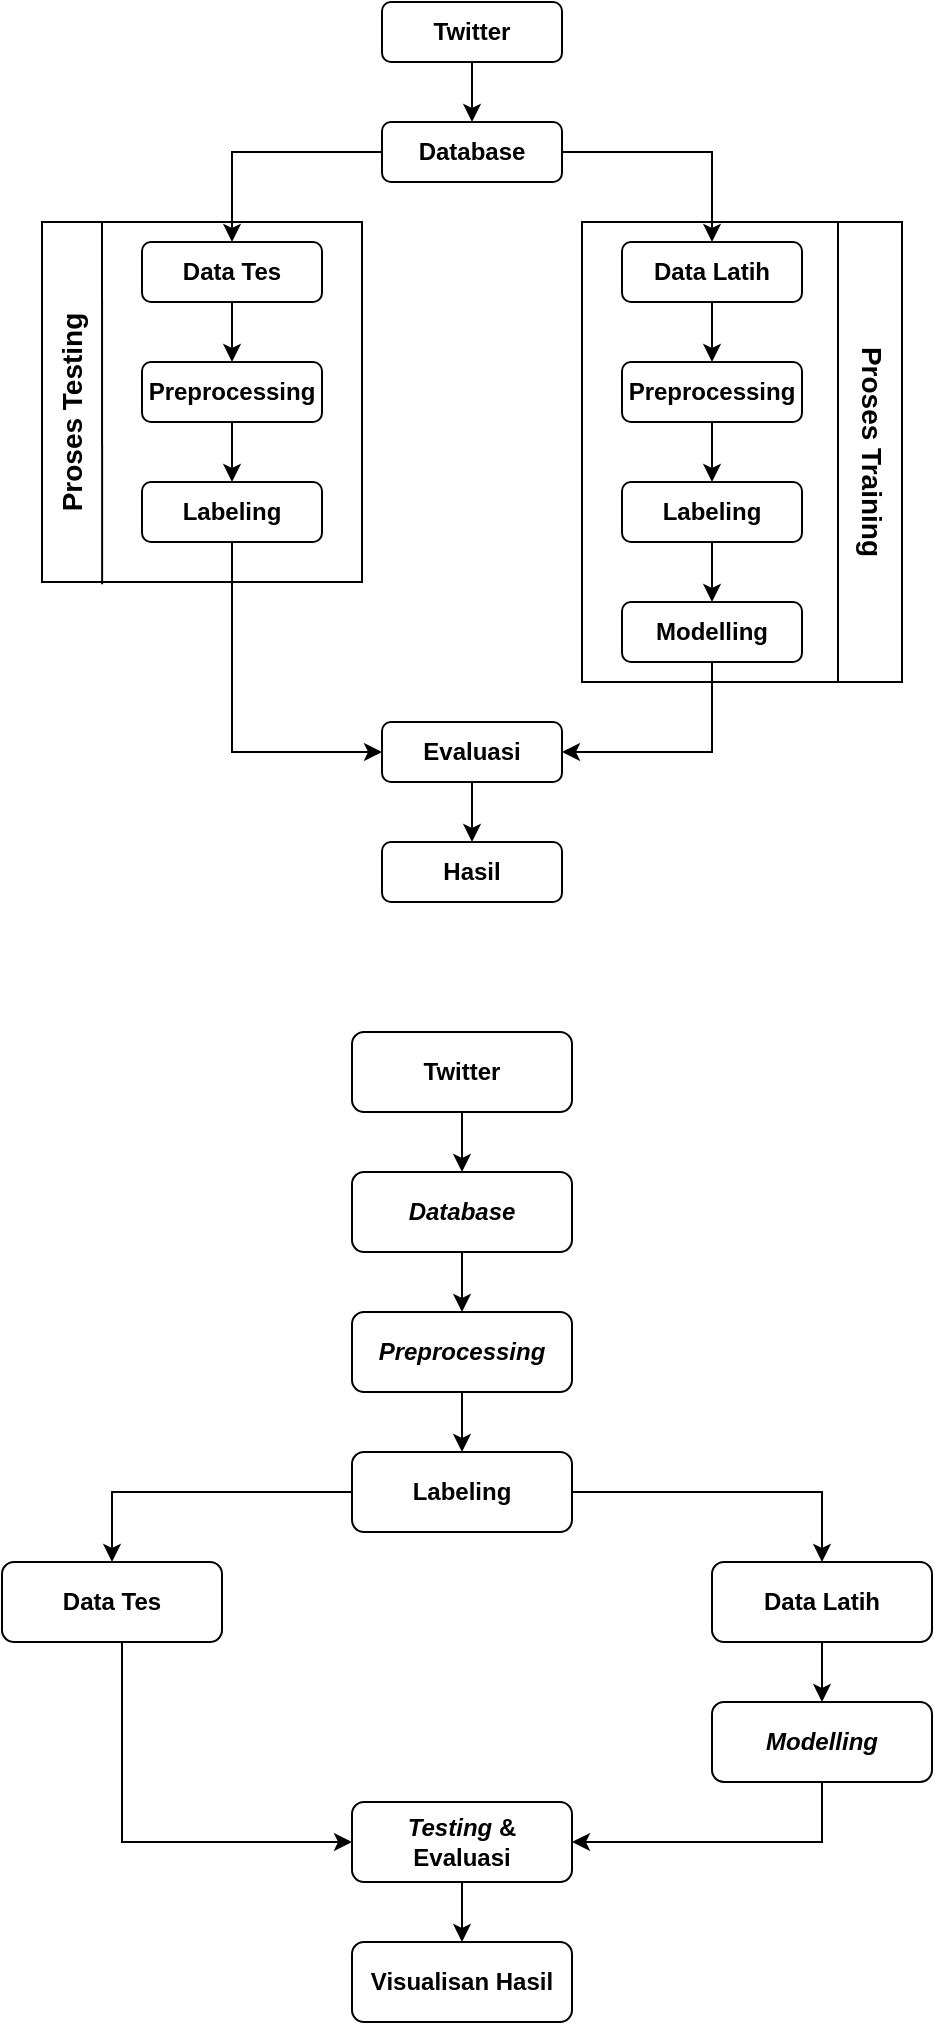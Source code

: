 <mxfile version="14.0.5" type="device"><diagram id="6GnlX5TekwDVI7VITyiy" name="Page-1"><mxGraphModel dx="1736" dy="850" grid="1" gridSize="10" guides="1" tooltips="1" connect="1" arrows="1" fold="1" page="1" pageScale="1" pageWidth="827" pageHeight="1169" math="0" shadow="0"><root><mxCell id="0"/><mxCell id="1" parent="0"/><mxCell id="UteZigBJDxR4-Bddbp3D-27" value="" style="rounded=0;whiteSpace=wrap;html=1;" parent="1" vertex="1"><mxGeometry x="170" y="180" width="160" height="180" as="geometry"/></mxCell><mxCell id="UteZigBJDxR4-Bddbp3D-22" value="" style="rounded=0;whiteSpace=wrap;html=1;" parent="1" vertex="1"><mxGeometry x="440" y="180" width="160" height="230" as="geometry"/></mxCell><mxCell id="UteZigBJDxR4-Bddbp3D-11" style="edgeStyle=orthogonalEdgeStyle;rounded=0;orthogonalLoop=1;jettySize=auto;html=1;exitX=0.5;exitY=1;exitDx=0;exitDy=0;entryX=0.5;entryY=0;entryDx=0;entryDy=0;" parent="1" source="By4-XgBpzhFXuAHOyDVa-1" target="UteZigBJDxR4-Bddbp3D-1" edge="1"><mxGeometry relative="1" as="geometry"/></mxCell><mxCell id="By4-XgBpzhFXuAHOyDVa-1" value="Twitter" style="rounded=1;whiteSpace=wrap;html=1;fontStyle=1" parent="1" vertex="1"><mxGeometry x="340" y="70" width="90" height="30" as="geometry"/></mxCell><mxCell id="UteZigBJDxR4-Bddbp3D-13" style="edgeStyle=orthogonalEdgeStyle;rounded=0;orthogonalLoop=1;jettySize=auto;html=1;exitX=0;exitY=0.5;exitDx=0;exitDy=0;entryX=0.5;entryY=0;entryDx=0;entryDy=0;" parent="1" source="UteZigBJDxR4-Bddbp3D-1" target="UteZigBJDxR4-Bddbp3D-3" edge="1"><mxGeometry relative="1" as="geometry"/></mxCell><mxCell id="UteZigBJDxR4-Bddbp3D-24" style="edgeStyle=orthogonalEdgeStyle;rounded=0;orthogonalLoop=1;jettySize=auto;html=1;entryX=0.5;entryY=0;entryDx=0;entryDy=0;" parent="1" source="UteZigBJDxR4-Bddbp3D-1" target="UteZigBJDxR4-Bddbp3D-2" edge="1"><mxGeometry relative="1" as="geometry"/></mxCell><mxCell id="UteZigBJDxR4-Bddbp3D-1" value="Database" style="rounded=1;whiteSpace=wrap;html=1;fontStyle=1" parent="1" vertex="1"><mxGeometry x="340" y="130" width="90" height="30" as="geometry"/></mxCell><mxCell id="UteZigBJDxR4-Bddbp3D-16" style="edgeStyle=orthogonalEdgeStyle;rounded=0;orthogonalLoop=1;jettySize=auto;html=1;entryX=0.5;entryY=0;entryDx=0;entryDy=0;" parent="1" source="UteZigBJDxR4-Bddbp3D-2" target="UteZigBJDxR4-Bddbp3D-4" edge="1"><mxGeometry relative="1" as="geometry"/></mxCell><mxCell id="UteZigBJDxR4-Bddbp3D-2" value="Data Latih" style="rounded=1;whiteSpace=wrap;html=1;fontStyle=1" parent="1" vertex="1"><mxGeometry x="460" y="190" width="90" height="30" as="geometry"/></mxCell><mxCell id="UteZigBJDxR4-Bddbp3D-14" style="edgeStyle=orthogonalEdgeStyle;rounded=0;orthogonalLoop=1;jettySize=auto;html=1;entryX=0.5;entryY=0;entryDx=0;entryDy=0;" parent="1" source="UteZigBJDxR4-Bddbp3D-3" target="UteZigBJDxR4-Bddbp3D-7" edge="1"><mxGeometry relative="1" as="geometry"/></mxCell><mxCell id="UteZigBJDxR4-Bddbp3D-3" value="Data Tes" style="rounded=1;whiteSpace=wrap;html=1;fontStyle=1" parent="1" vertex="1"><mxGeometry x="220" y="190" width="90" height="30" as="geometry"/></mxCell><mxCell id="UteZigBJDxR4-Bddbp3D-17" style="edgeStyle=orthogonalEdgeStyle;rounded=0;orthogonalLoop=1;jettySize=auto;html=1;entryX=0.5;entryY=0;entryDx=0;entryDy=0;" parent="1" source="UteZigBJDxR4-Bddbp3D-4" target="UteZigBJDxR4-Bddbp3D-5" edge="1"><mxGeometry relative="1" as="geometry"/></mxCell><mxCell id="UteZigBJDxR4-Bddbp3D-4" value="Preprocessing" style="rounded=1;whiteSpace=wrap;html=1;fontStyle=1" parent="1" vertex="1"><mxGeometry x="460" y="250" width="90" height="30" as="geometry"/></mxCell><mxCell id="UteZigBJDxR4-Bddbp3D-18" style="edgeStyle=orthogonalEdgeStyle;rounded=0;orthogonalLoop=1;jettySize=auto;html=1;entryX=0.5;entryY=0;entryDx=0;entryDy=0;" parent="1" source="UteZigBJDxR4-Bddbp3D-5" target="UteZigBJDxR4-Bddbp3D-6" edge="1"><mxGeometry relative="1" as="geometry"/></mxCell><mxCell id="UteZigBJDxR4-Bddbp3D-5" value="Labeling" style="rounded=1;whiteSpace=wrap;html=1;fontStyle=1" parent="1" vertex="1"><mxGeometry x="460" y="310" width="90" height="30" as="geometry"/></mxCell><mxCell id="UteZigBJDxR4-Bddbp3D-20" style="edgeStyle=orthogonalEdgeStyle;rounded=0;orthogonalLoop=1;jettySize=auto;html=1;entryX=1;entryY=0.5;entryDx=0;entryDy=0;" parent="1" source="UteZigBJDxR4-Bddbp3D-6" target="UteZigBJDxR4-Bddbp3D-9" edge="1"><mxGeometry relative="1" as="geometry"><Array as="points"><mxPoint x="505" y="445"/></Array></mxGeometry></mxCell><mxCell id="UteZigBJDxR4-Bddbp3D-6" value="Modelling" style="rounded=1;whiteSpace=wrap;html=1;fontStyle=1" parent="1" vertex="1"><mxGeometry x="460" y="370" width="90" height="30" as="geometry"/></mxCell><mxCell id="UteZigBJDxR4-Bddbp3D-15" style="edgeStyle=orthogonalEdgeStyle;rounded=0;orthogonalLoop=1;jettySize=auto;html=1;entryX=0.5;entryY=0;entryDx=0;entryDy=0;" parent="1" source="UteZigBJDxR4-Bddbp3D-7" target="UteZigBJDxR4-Bddbp3D-8" edge="1"><mxGeometry relative="1" as="geometry"/></mxCell><mxCell id="UteZigBJDxR4-Bddbp3D-7" value="Preprocessing" style="rounded=1;whiteSpace=wrap;html=1;fontStyle=1" parent="1" vertex="1"><mxGeometry x="220" y="250" width="90" height="30" as="geometry"/></mxCell><mxCell id="UteZigBJDxR4-Bddbp3D-19" style="edgeStyle=orthogonalEdgeStyle;rounded=0;orthogonalLoop=1;jettySize=auto;html=1;entryX=0;entryY=0.5;entryDx=0;entryDy=0;" parent="1" source="UteZigBJDxR4-Bddbp3D-8" target="UteZigBJDxR4-Bddbp3D-9" edge="1"><mxGeometry relative="1" as="geometry"><Array as="points"><mxPoint x="265" y="445"/></Array></mxGeometry></mxCell><mxCell id="UteZigBJDxR4-Bddbp3D-8" value="Labeling" style="rounded=1;whiteSpace=wrap;html=1;fontStyle=1" parent="1" vertex="1"><mxGeometry x="220" y="310" width="90" height="30" as="geometry"/></mxCell><mxCell id="UteZigBJDxR4-Bddbp3D-21" style="edgeStyle=orthogonalEdgeStyle;rounded=0;orthogonalLoop=1;jettySize=auto;html=1;entryX=0.5;entryY=0;entryDx=0;entryDy=0;" parent="1" source="UteZigBJDxR4-Bddbp3D-9" target="UteZigBJDxR4-Bddbp3D-10" edge="1"><mxGeometry relative="1" as="geometry"/></mxCell><mxCell id="UteZigBJDxR4-Bddbp3D-9" value="Evaluasi" style="rounded=1;whiteSpace=wrap;html=1;fontStyle=1" parent="1" vertex="1"><mxGeometry x="340" y="430" width="90" height="30" as="geometry"/></mxCell><mxCell id="UteZigBJDxR4-Bddbp3D-10" value="Hasil" style="rounded=1;whiteSpace=wrap;html=1;fontStyle=1" parent="1" vertex="1"><mxGeometry x="340" y="490" width="90" height="30" as="geometry"/></mxCell><mxCell id="UteZigBJDxR4-Bddbp3D-25" value="Proses Training" style="text;html=1;strokeColor=none;fillColor=none;align=center;verticalAlign=middle;whiteSpace=wrap;rounded=0;rotation=90;fontSize=14;fontStyle=1" parent="1" vertex="1"><mxGeometry x="520" y="285" width="130" height="20" as="geometry"/></mxCell><mxCell id="UteZigBJDxR4-Bddbp3D-26" value="" style="endArrow=none;html=1;fontSize=14;exitX=0.75;exitY=1;exitDx=0;exitDy=0;entryX=0.75;entryY=0;entryDx=0;entryDy=0;" parent="1" edge="1"><mxGeometry width="50" height="50" relative="1" as="geometry"><mxPoint x="568" y="410" as="sourcePoint"/><mxPoint x="568" y="180" as="targetPoint"/></mxGeometry></mxCell><mxCell id="UteZigBJDxR4-Bddbp3D-28" value="Proses Testing" style="text;html=1;strokeColor=none;fillColor=none;align=center;verticalAlign=middle;whiteSpace=wrap;rounded=0;rotation=-90;fontSize=14;fontStyle=1" parent="1" vertex="1"><mxGeometry x="120" y="265" width="130" height="20" as="geometry"/></mxCell><mxCell id="UteZigBJDxR4-Bddbp3D-29" value="" style="endArrow=none;html=1;fontSize=14;exitX=0.188;exitY=1.006;exitDx=0;exitDy=0;entryX=0.75;entryY=0;entryDx=0;entryDy=0;exitPerimeter=0;" parent="1" source="UteZigBJDxR4-Bddbp3D-27" edge="1"><mxGeometry width="50" height="50" relative="1" as="geometry"><mxPoint x="200" y="410" as="sourcePoint"/><mxPoint x="200" y="180" as="targetPoint"/></mxGeometry></mxCell><mxCell id="fJxHxuuzYCY3Mc_I9zzc-1" style="edgeStyle=orthogonalEdgeStyle;rounded=0;orthogonalLoop=1;jettySize=auto;html=1;exitX=0.5;exitY=1;exitDx=0;exitDy=0;entryX=0.5;entryY=0;entryDx=0;entryDy=0;" parent="1" source="fJxHxuuzYCY3Mc_I9zzc-2" target="fJxHxuuzYCY3Mc_I9zzc-3" edge="1"><mxGeometry relative="1" as="geometry"/></mxCell><mxCell id="fJxHxuuzYCY3Mc_I9zzc-2" value="Twitter" style="rounded=1;whiteSpace=wrap;html=1;fontStyle=1" parent="1" vertex="1"><mxGeometry x="325" y="585" width="110" height="40" as="geometry"/></mxCell><mxCell id="fJxHxuuzYCY3Mc_I9zzc-9" style="edgeStyle=orthogonalEdgeStyle;rounded=0;orthogonalLoop=1;jettySize=auto;html=1;entryX=0.5;entryY=0;entryDx=0;entryDy=0;" parent="1" source="fJxHxuuzYCY3Mc_I9zzc-3" target="fJxHxuuzYCY3Mc_I9zzc-8" edge="1"><mxGeometry relative="1" as="geometry"/></mxCell><mxCell id="fJxHxuuzYCY3Mc_I9zzc-3" value="&lt;i&gt;Database&lt;/i&gt;" style="rounded=1;whiteSpace=wrap;html=1;fontStyle=1" parent="1" vertex="1"><mxGeometry x="325" y="655" width="110" height="40" as="geometry"/></mxCell><mxCell id="fJxHxuuzYCY3Mc_I9zzc-4" style="edgeStyle=orthogonalEdgeStyle;rounded=0;orthogonalLoop=1;jettySize=auto;html=1;entryX=0.5;entryY=0;entryDx=0;entryDy=0;" parent="1" source="fJxHxuuzYCY3Mc_I9zzc-5" target="fJxHxuuzYCY3Mc_I9zzc-6" edge="1"><mxGeometry relative="1" as="geometry"/></mxCell><mxCell id="fJxHxuuzYCY3Mc_I9zzc-5" value="&lt;i&gt;Testing&lt;/i&gt; &amp;amp;&lt;br&gt;Evaluasi" style="rounded=1;whiteSpace=wrap;html=1;fontStyle=1" parent="1" vertex="1"><mxGeometry x="325" y="970" width="110" height="40" as="geometry"/></mxCell><mxCell id="fJxHxuuzYCY3Mc_I9zzc-6" value="Visualisan Hasil" style="rounded=1;whiteSpace=wrap;html=1;fontStyle=1" parent="1" vertex="1"><mxGeometry x="325" y="1040" width="110" height="40" as="geometry"/></mxCell><mxCell id="fJxHxuuzYCY3Mc_I9zzc-11" style="edgeStyle=orthogonalEdgeStyle;rounded=0;orthogonalLoop=1;jettySize=auto;html=1;entryX=0.5;entryY=0;entryDx=0;entryDy=0;" parent="1" source="fJxHxuuzYCY3Mc_I9zzc-8" target="fJxHxuuzYCY3Mc_I9zzc-10" edge="1"><mxGeometry relative="1" as="geometry"/></mxCell><mxCell id="fJxHxuuzYCY3Mc_I9zzc-8" value="&lt;i&gt;Preprocessing&lt;/i&gt;" style="rounded=1;whiteSpace=wrap;html=1;fontStyle=1" parent="1" vertex="1"><mxGeometry x="325" y="725" width="110" height="40" as="geometry"/></mxCell><mxCell id="3s3Tz84nHDgfKNfXVnFi-3" style="edgeStyle=orthogonalEdgeStyle;rounded=0;orthogonalLoop=1;jettySize=auto;html=1;entryX=0.5;entryY=0;entryDx=0;entryDy=0;" edge="1" parent="1" source="fJxHxuuzYCY3Mc_I9zzc-10" target="3s3Tz84nHDgfKNfXVnFi-1"><mxGeometry relative="1" as="geometry"/></mxCell><mxCell id="3s3Tz84nHDgfKNfXVnFi-4" style="edgeStyle=orthogonalEdgeStyle;rounded=0;orthogonalLoop=1;jettySize=auto;html=1;entryX=0.5;entryY=0;entryDx=0;entryDy=0;" edge="1" parent="1" source="fJxHxuuzYCY3Mc_I9zzc-10" target="3s3Tz84nHDgfKNfXVnFi-2"><mxGeometry relative="1" as="geometry"/></mxCell><mxCell id="fJxHxuuzYCY3Mc_I9zzc-10" value="Labeling" style="rounded=1;whiteSpace=wrap;html=1;fontStyle=1" parent="1" vertex="1"><mxGeometry x="325" y="795" width="110" height="40" as="geometry"/></mxCell><mxCell id="3s3Tz84nHDgfKNfXVnFi-7" style="edgeStyle=orthogonalEdgeStyle;rounded=0;orthogonalLoop=1;jettySize=auto;html=1;entryX=0;entryY=0.5;entryDx=0;entryDy=0;" edge="1" parent="1" source="3s3Tz84nHDgfKNfXVnFi-1" target="fJxHxuuzYCY3Mc_I9zzc-5"><mxGeometry relative="1" as="geometry"><Array as="points"><mxPoint x="210" y="990"/></Array></mxGeometry></mxCell><mxCell id="3s3Tz84nHDgfKNfXVnFi-1" value="Data Tes" style="rounded=1;whiteSpace=wrap;html=1;fontStyle=1" vertex="1" parent="1"><mxGeometry x="150" y="850" width="110" height="40" as="geometry"/></mxCell><mxCell id="3s3Tz84nHDgfKNfXVnFi-6" style="edgeStyle=orthogonalEdgeStyle;rounded=0;orthogonalLoop=1;jettySize=auto;html=1;entryX=0.5;entryY=0;entryDx=0;entryDy=0;" edge="1" parent="1" source="3s3Tz84nHDgfKNfXVnFi-2" target="3s3Tz84nHDgfKNfXVnFi-5"><mxGeometry relative="1" as="geometry"/></mxCell><mxCell id="3s3Tz84nHDgfKNfXVnFi-2" value="Data Latih" style="rounded=1;whiteSpace=wrap;html=1;fontStyle=1" vertex="1" parent="1"><mxGeometry x="505" y="850" width="110" height="40" as="geometry"/></mxCell><mxCell id="3s3Tz84nHDgfKNfXVnFi-8" style="edgeStyle=orthogonalEdgeStyle;rounded=0;orthogonalLoop=1;jettySize=auto;html=1;entryX=1;entryY=0.5;entryDx=0;entryDy=0;" edge="1" parent="1" source="3s3Tz84nHDgfKNfXVnFi-5" target="fJxHxuuzYCY3Mc_I9zzc-5"><mxGeometry relative="1" as="geometry"><Array as="points"><mxPoint x="560" y="990"/></Array></mxGeometry></mxCell><mxCell id="3s3Tz84nHDgfKNfXVnFi-5" value="&lt;i&gt;Modelling&lt;/i&gt;" style="rounded=1;whiteSpace=wrap;html=1;fontStyle=1" vertex="1" parent="1"><mxGeometry x="505" y="920" width="110" height="40" as="geometry"/></mxCell></root></mxGraphModel></diagram></mxfile>